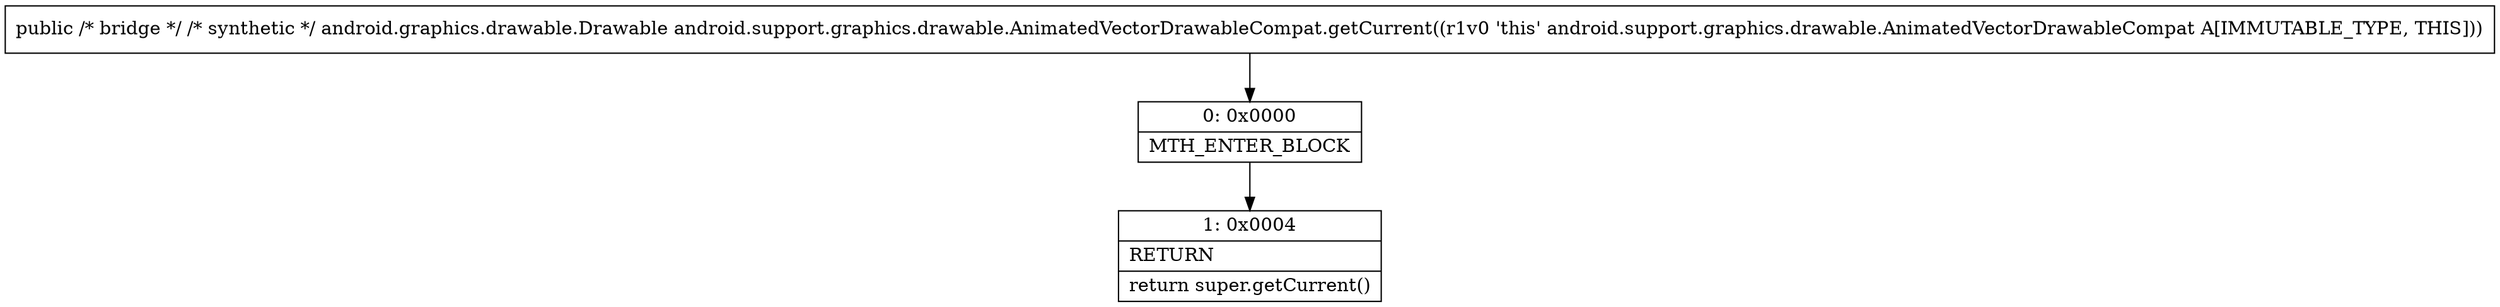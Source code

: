 digraph "CFG forandroid.support.graphics.drawable.AnimatedVectorDrawableCompat.getCurrent()Landroid\/graphics\/drawable\/Drawable;" {
Node_0 [shape=record,label="{0\:\ 0x0000|MTH_ENTER_BLOCK\l}"];
Node_1 [shape=record,label="{1\:\ 0x0004|RETURN\l|return super.getCurrent()\l}"];
MethodNode[shape=record,label="{public \/* bridge *\/ \/* synthetic *\/ android.graphics.drawable.Drawable android.support.graphics.drawable.AnimatedVectorDrawableCompat.getCurrent((r1v0 'this' android.support.graphics.drawable.AnimatedVectorDrawableCompat A[IMMUTABLE_TYPE, THIS])) }"];
MethodNode -> Node_0;
Node_0 -> Node_1;
}

